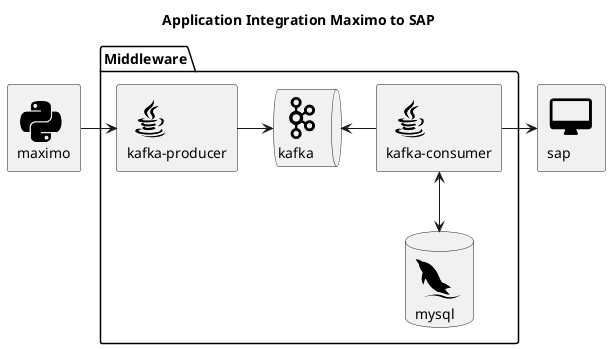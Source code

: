 @startuml
!include <cloudinsight/kafka>
!include <cloudinsight/mysql>
!include <cloudinsight/java>
!include <cloudinsight/python>
!include <cloudinsight/desktop>

title Application Integration Maximo to SAP

skinparam monochrome true

rectangle "<$python>\nmaximo" as maximo
package "Middleware"{
rectangle "<$java>\nkafka-producer" as kafkaproducer
queue "<$kafka>\nkafka" as kafka
rectangle "<$java>\nkafka-consumer" as kafkaconsumer
database "<$mysql>\nmysql" as mysql
}
rectangle "<$desktop>\nsap" as sap

maximo -> kafkaproducer
kafkaproducer -> kafka
kafka <- kafkaconsumer
kafkaconsumer <--> mysql
kafkaconsumer -> sap

@enduml